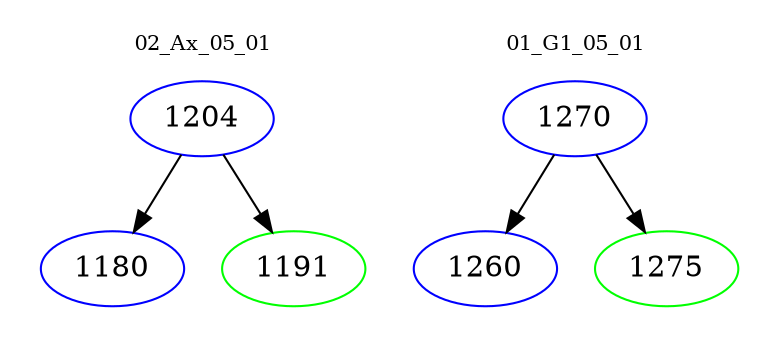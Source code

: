 digraph{
subgraph cluster_0 {
color = white
label = "02_Ax_05_01";
fontsize=10;
T0_1204 [label="1204", color="blue"]
T0_1204 -> T0_1180 [color="black"]
T0_1180 [label="1180", color="blue"]
T0_1204 -> T0_1191 [color="black"]
T0_1191 [label="1191", color="green"]
}
subgraph cluster_1 {
color = white
label = "01_G1_05_01";
fontsize=10;
T1_1270 [label="1270", color="blue"]
T1_1270 -> T1_1260 [color="black"]
T1_1260 [label="1260", color="blue"]
T1_1270 -> T1_1275 [color="black"]
T1_1275 [label="1275", color="green"]
}
}
